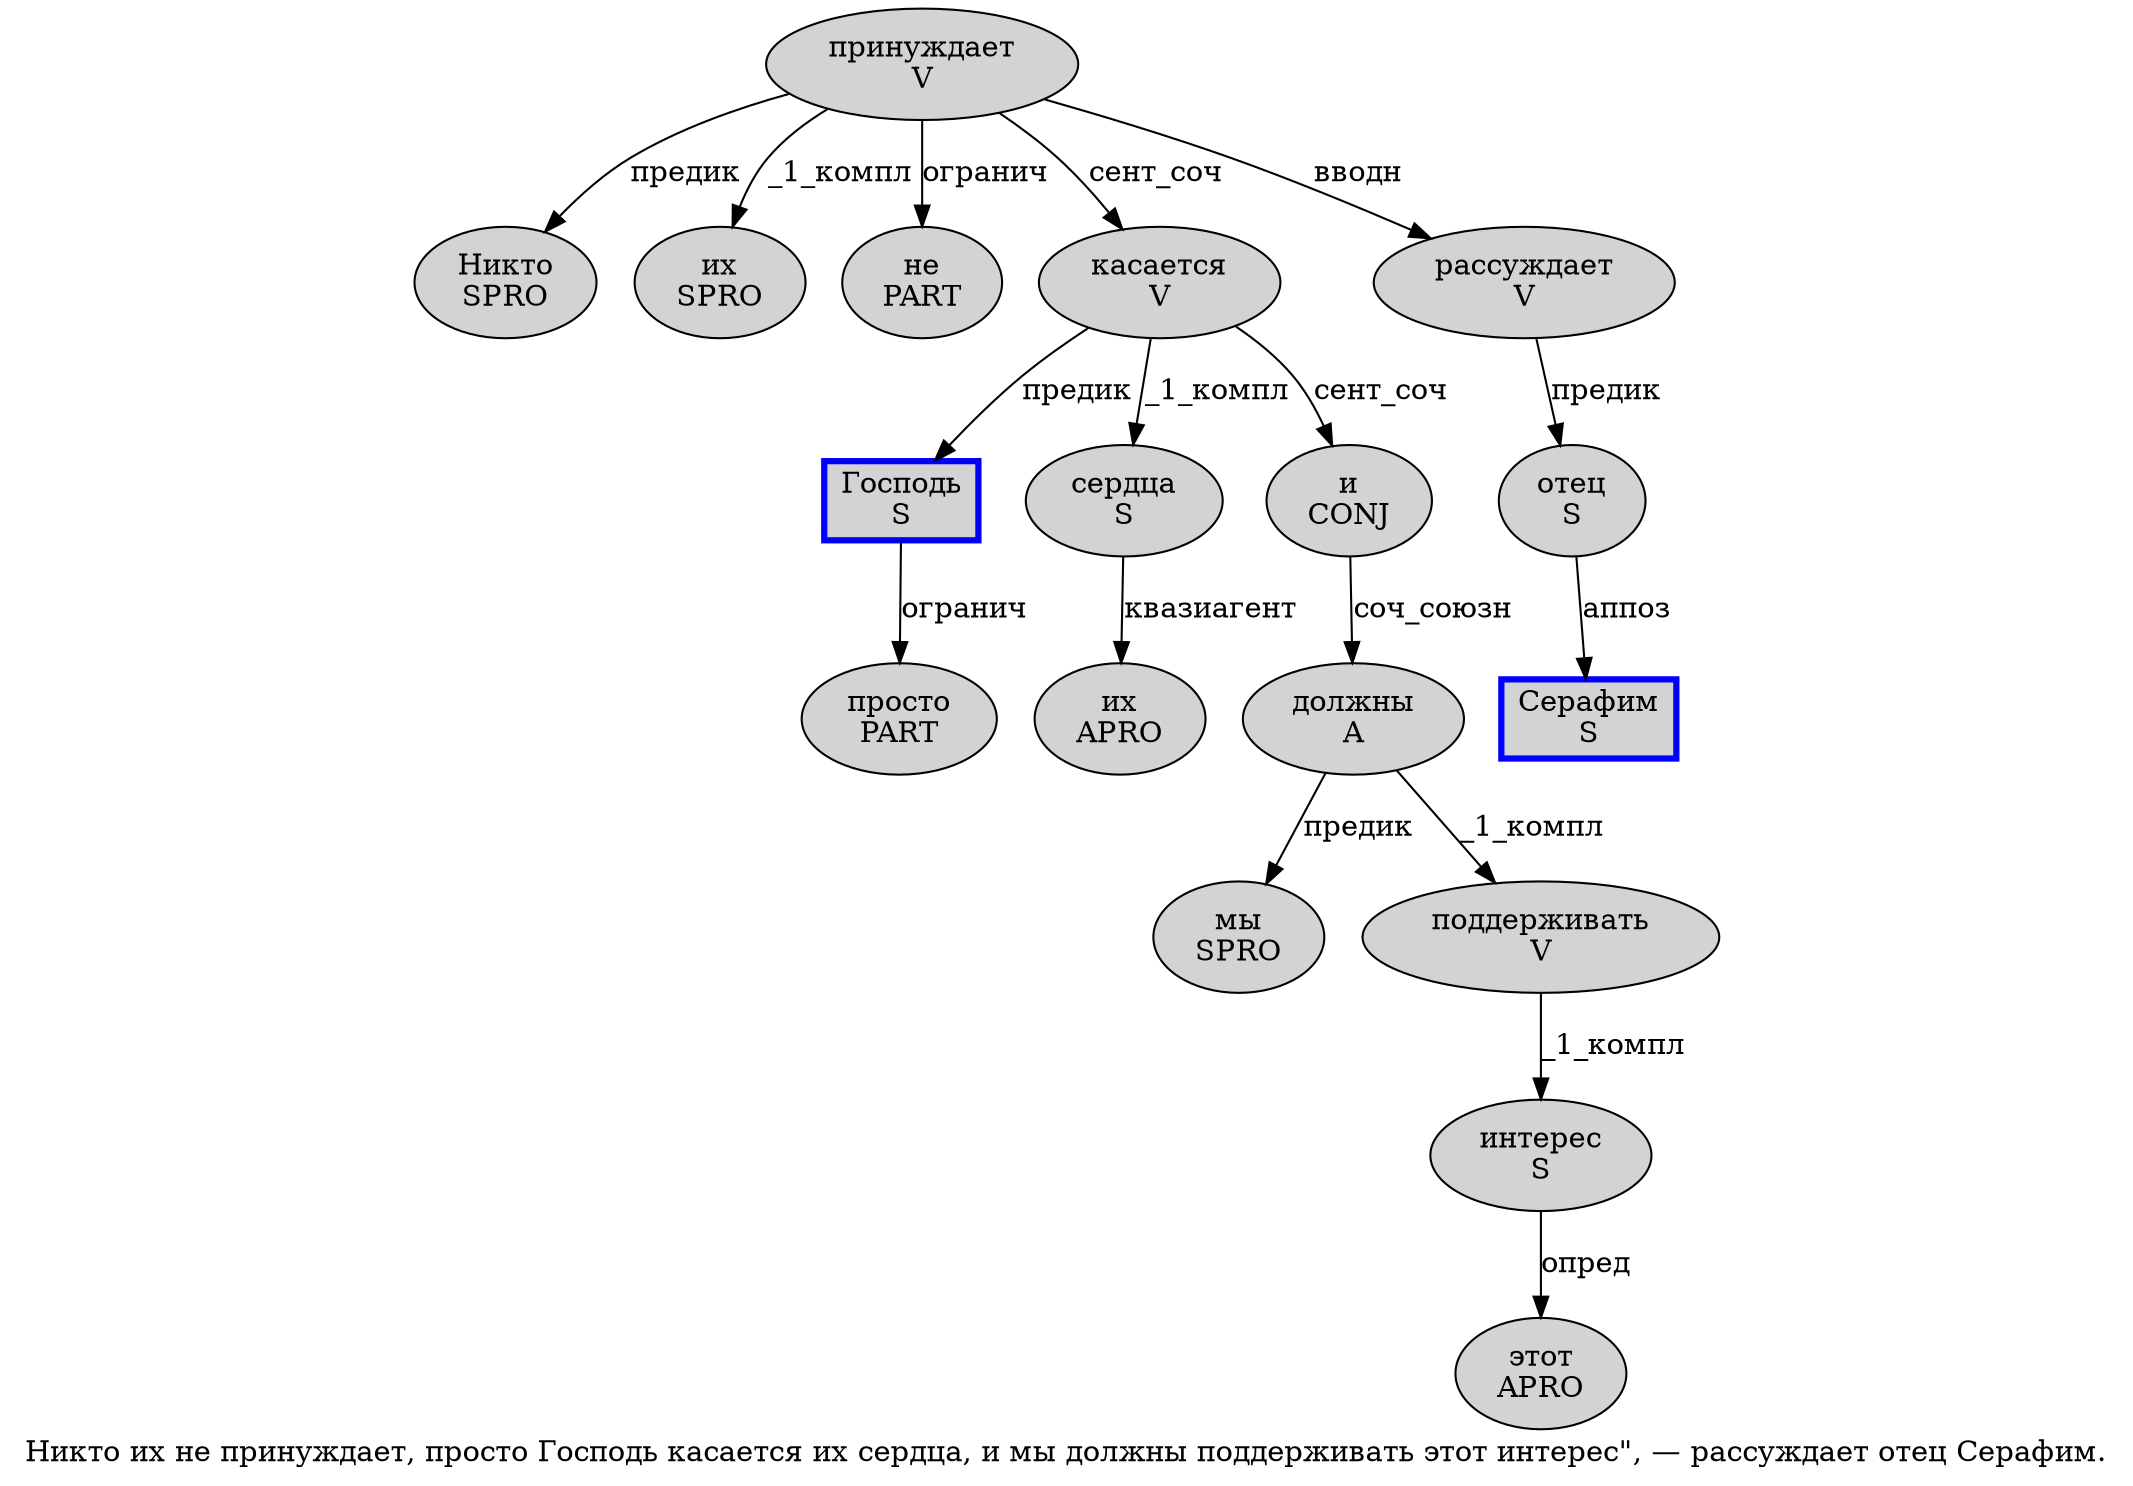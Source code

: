 digraph SENTENCE_815 {
	graph [label="Никто их не принуждает, просто Господь касается их сердца, и мы должны поддерживать этот интерес\", — рассуждает отец Серафим."]
	node [style=filled]
		0 [label="Никто
SPRO" color="" fillcolor=lightgray penwidth=1 shape=ellipse]
		1 [label="их
SPRO" color="" fillcolor=lightgray penwidth=1 shape=ellipse]
		2 [label="не
PART" color="" fillcolor=lightgray penwidth=1 shape=ellipse]
		3 [label="принуждает
V" color="" fillcolor=lightgray penwidth=1 shape=ellipse]
		5 [label="просто
PART" color="" fillcolor=lightgray penwidth=1 shape=ellipse]
		6 [label="Господь
S" color=blue fillcolor=lightgray penwidth=3 shape=box]
		7 [label="касается
V" color="" fillcolor=lightgray penwidth=1 shape=ellipse]
		8 [label="их
APRO" color="" fillcolor=lightgray penwidth=1 shape=ellipse]
		9 [label="сердца
S" color="" fillcolor=lightgray penwidth=1 shape=ellipse]
		11 [label="и
CONJ" color="" fillcolor=lightgray penwidth=1 shape=ellipse]
		12 [label="мы
SPRO" color="" fillcolor=lightgray penwidth=1 shape=ellipse]
		13 [label="должны
A" color="" fillcolor=lightgray penwidth=1 shape=ellipse]
		14 [label="поддерживать
V" color="" fillcolor=lightgray penwidth=1 shape=ellipse]
		15 [label="этот
APRO" color="" fillcolor=lightgray penwidth=1 shape=ellipse]
		16 [label="интерес
S" color="" fillcolor=lightgray penwidth=1 shape=ellipse]
		20 [label="рассуждает
V" color="" fillcolor=lightgray penwidth=1 shape=ellipse]
		21 [label="отец
S" color="" fillcolor=lightgray penwidth=1 shape=ellipse]
		22 [label="Серафим
S" color=blue fillcolor=lightgray penwidth=3 shape=box]
			13 -> 12 [label="предик"]
			13 -> 14 [label="_1_компл"]
			11 -> 13 [label="соч_союзн"]
			16 -> 15 [label="опред"]
			3 -> 0 [label="предик"]
			3 -> 1 [label="_1_компл"]
			3 -> 2 [label="огранич"]
			3 -> 7 [label="сент_соч"]
			3 -> 20 [label="вводн"]
			14 -> 16 [label="_1_компл"]
			9 -> 8 [label="квазиагент"]
			6 -> 5 [label="огранич"]
			21 -> 22 [label="аппоз"]
			20 -> 21 [label="предик"]
			7 -> 6 [label="предик"]
			7 -> 9 [label="_1_компл"]
			7 -> 11 [label="сент_соч"]
}